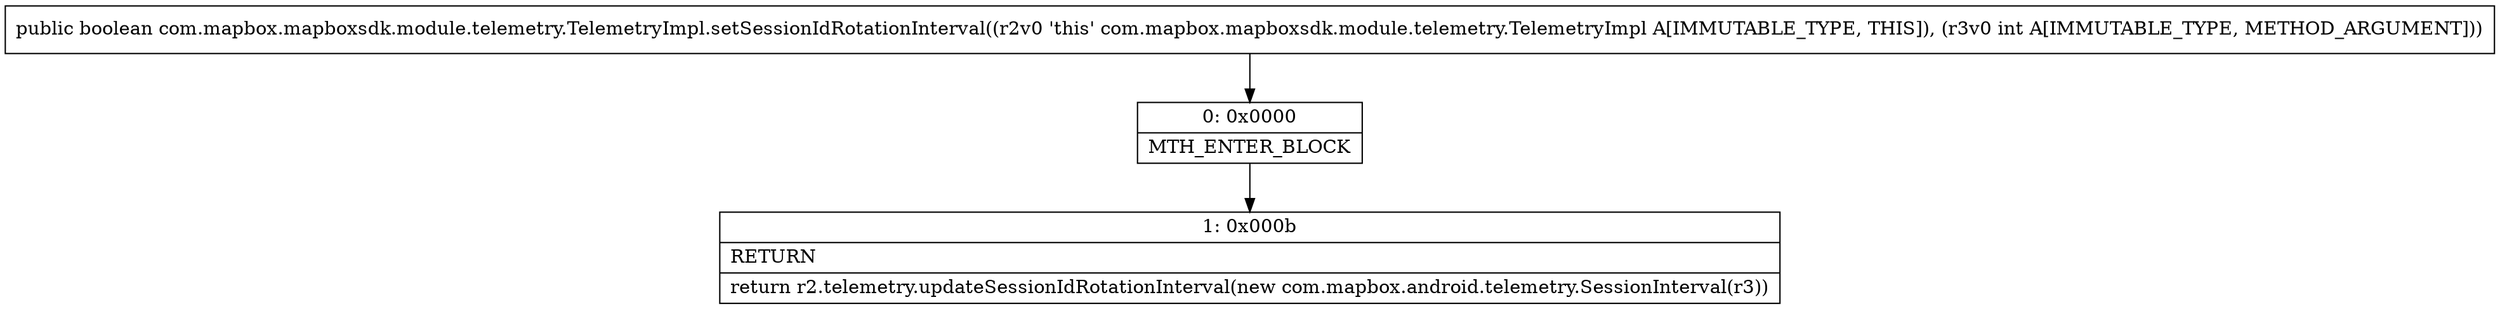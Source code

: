 digraph "CFG forcom.mapbox.mapboxsdk.module.telemetry.TelemetryImpl.setSessionIdRotationInterval(I)Z" {
Node_0 [shape=record,label="{0\:\ 0x0000|MTH_ENTER_BLOCK\l}"];
Node_1 [shape=record,label="{1\:\ 0x000b|RETURN\l|return r2.telemetry.updateSessionIdRotationInterval(new com.mapbox.android.telemetry.SessionInterval(r3))\l}"];
MethodNode[shape=record,label="{public boolean com.mapbox.mapboxsdk.module.telemetry.TelemetryImpl.setSessionIdRotationInterval((r2v0 'this' com.mapbox.mapboxsdk.module.telemetry.TelemetryImpl A[IMMUTABLE_TYPE, THIS]), (r3v0 int A[IMMUTABLE_TYPE, METHOD_ARGUMENT])) }"];
MethodNode -> Node_0;
Node_0 -> Node_1;
}

